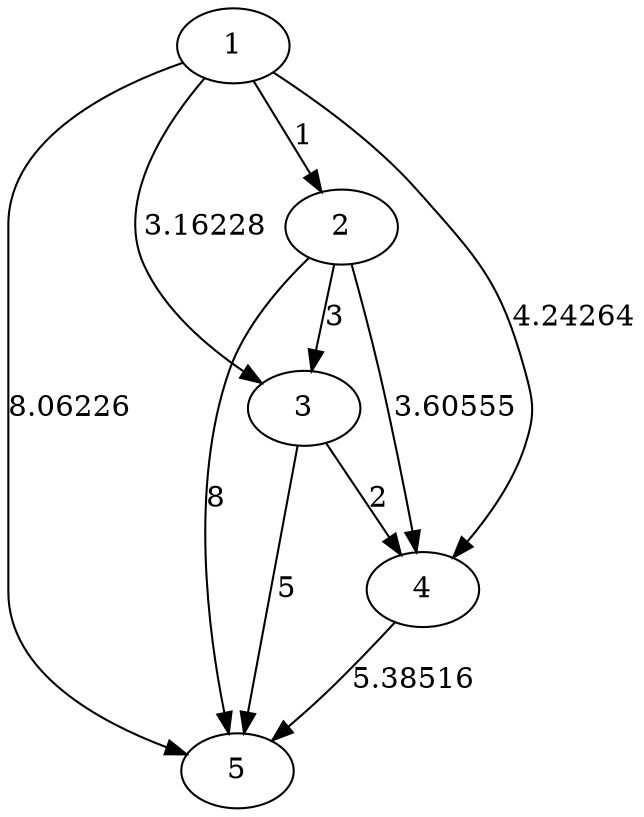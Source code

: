 digraph A {
1 -> 2 [label="1"];
1 -> 3 [label="3.16228"];
1 -> 4 [label="4.24264"];
1 -> 5 [label="8.06226"];
2 -> 3 [label="3"];
2 -> 4 [label="3.60555"];
2 -> 5 [label="8"];
3 -> 4 [label="2"];
3 -> 5 [label="5"];
4 -> 5 [label="5.38516"];
}
